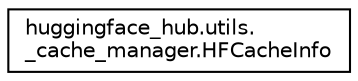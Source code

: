 digraph "Graphical Class Hierarchy"
{
 // LATEX_PDF_SIZE
  edge [fontname="Helvetica",fontsize="10",labelfontname="Helvetica",labelfontsize="10"];
  node [fontname="Helvetica",fontsize="10",shape=record];
  rankdir="LR";
  Node0 [label="huggingface_hub.utils.\l_cache_manager.HFCacheInfo",height=0.2,width=0.4,color="black", fillcolor="white", style="filled",URL="$classhuggingface__hub_1_1utils_1_1__cache__manager_1_1HFCacheInfo.html",tooltip=" "];
}
